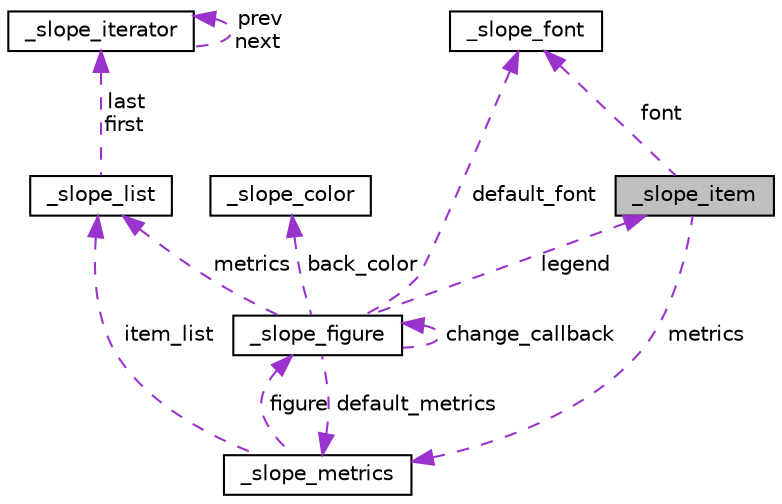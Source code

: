 digraph "_slope_item"
{
  edge [fontname="Helvetica",fontsize="10",labelfontname="Helvetica",labelfontsize="10"];
  node [fontname="Helvetica",fontsize="10",shape=record];
  Node1 [label="_slope_item",height=0.2,width=0.4,color="black", fillcolor="grey75", style="filled", fontcolor="black"];
  Node2 -> Node1 [dir="back",color="darkorchid3",fontsize="10",style="dashed",label=" metrics" ,fontname="Helvetica"];
  Node2 [label="_slope_metrics",height=0.2,width=0.4,color="black", fillcolor="white", style="filled",URL="$struct__slope__metrics.html"];
  Node3 -> Node2 [dir="back",color="darkorchid3",fontsize="10",style="dashed",label=" item_list" ,fontname="Helvetica"];
  Node3 [label="_slope_list",height=0.2,width=0.4,color="black", fillcolor="white", style="filled",URL="$struct__slope__list.html"];
  Node4 -> Node3 [dir="back",color="darkorchid3",fontsize="10",style="dashed",label=" last\nfirst" ,fontname="Helvetica"];
  Node4 [label="_slope_iterator",height=0.2,width=0.4,color="black", fillcolor="white", style="filled",URL="$struct__slope__iterator.html"];
  Node4 -> Node4 [dir="back",color="darkorchid3",fontsize="10",style="dashed",label=" prev\nnext" ,fontname="Helvetica"];
  Node5 -> Node2 [dir="back",color="darkorchid3",fontsize="10",style="dashed",label=" figure" ,fontname="Helvetica"];
  Node5 [label="_slope_figure",height=0.2,width=0.4,color="black", fillcolor="white", style="filled",URL="$struct__slope__figure.html"];
  Node3 -> Node5 [dir="back",color="darkorchid3",fontsize="10",style="dashed",label=" metrics" ,fontname="Helvetica"];
  Node2 -> Node5 [dir="back",color="darkorchid3",fontsize="10",style="dashed",label=" default_metrics" ,fontname="Helvetica"];
  Node5 -> Node5 [dir="back",color="darkorchid3",fontsize="10",style="dashed",label=" change_callback" ,fontname="Helvetica"];
  Node1 -> Node5 [dir="back",color="darkorchid3",fontsize="10",style="dashed",label=" legend" ,fontname="Helvetica"];
  Node6 -> Node5 [dir="back",color="darkorchid3",fontsize="10",style="dashed",label=" back_color" ,fontname="Helvetica"];
  Node6 [label="_slope_color",height=0.2,width=0.4,color="black", fillcolor="white", style="filled",URL="$struct__slope__color.html"];
  Node7 -> Node5 [dir="back",color="darkorchid3",fontsize="10",style="dashed",label=" default_font" ,fontname="Helvetica"];
  Node7 [label="_slope_font",height=0.2,width=0.4,color="black", fillcolor="white", style="filled",URL="$struct__slope__font.html",tooltip="A font descriptor interface for cairo toy api or pango. "];
  Node7 -> Node1 [dir="back",color="darkorchid3",fontsize="10",style="dashed",label=" font" ,fontname="Helvetica"];
}
